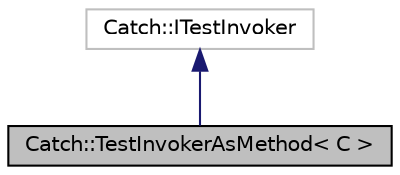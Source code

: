 digraph "Catch::TestInvokerAsMethod&lt; C &gt;"
{
 // LATEX_PDF_SIZE
  edge [fontname="Helvetica",fontsize="10",labelfontname="Helvetica",labelfontsize="10"];
  node [fontname="Helvetica",fontsize="10",shape=record];
  Node1 [label="Catch::TestInvokerAsMethod\< C \>",height=0.2,width=0.4,color="black", fillcolor="grey75", style="filled", fontcolor="black",tooltip=" "];
  Node2 -> Node1 [dir="back",color="midnightblue",fontsize="10",style="solid",fontname="Helvetica"];
  Node2 [label="Catch::ITestInvoker",height=0.2,width=0.4,color="grey75", fillcolor="white", style="filled",URL="$structCatch_1_1ITestInvoker.html",tooltip=" "];
}
